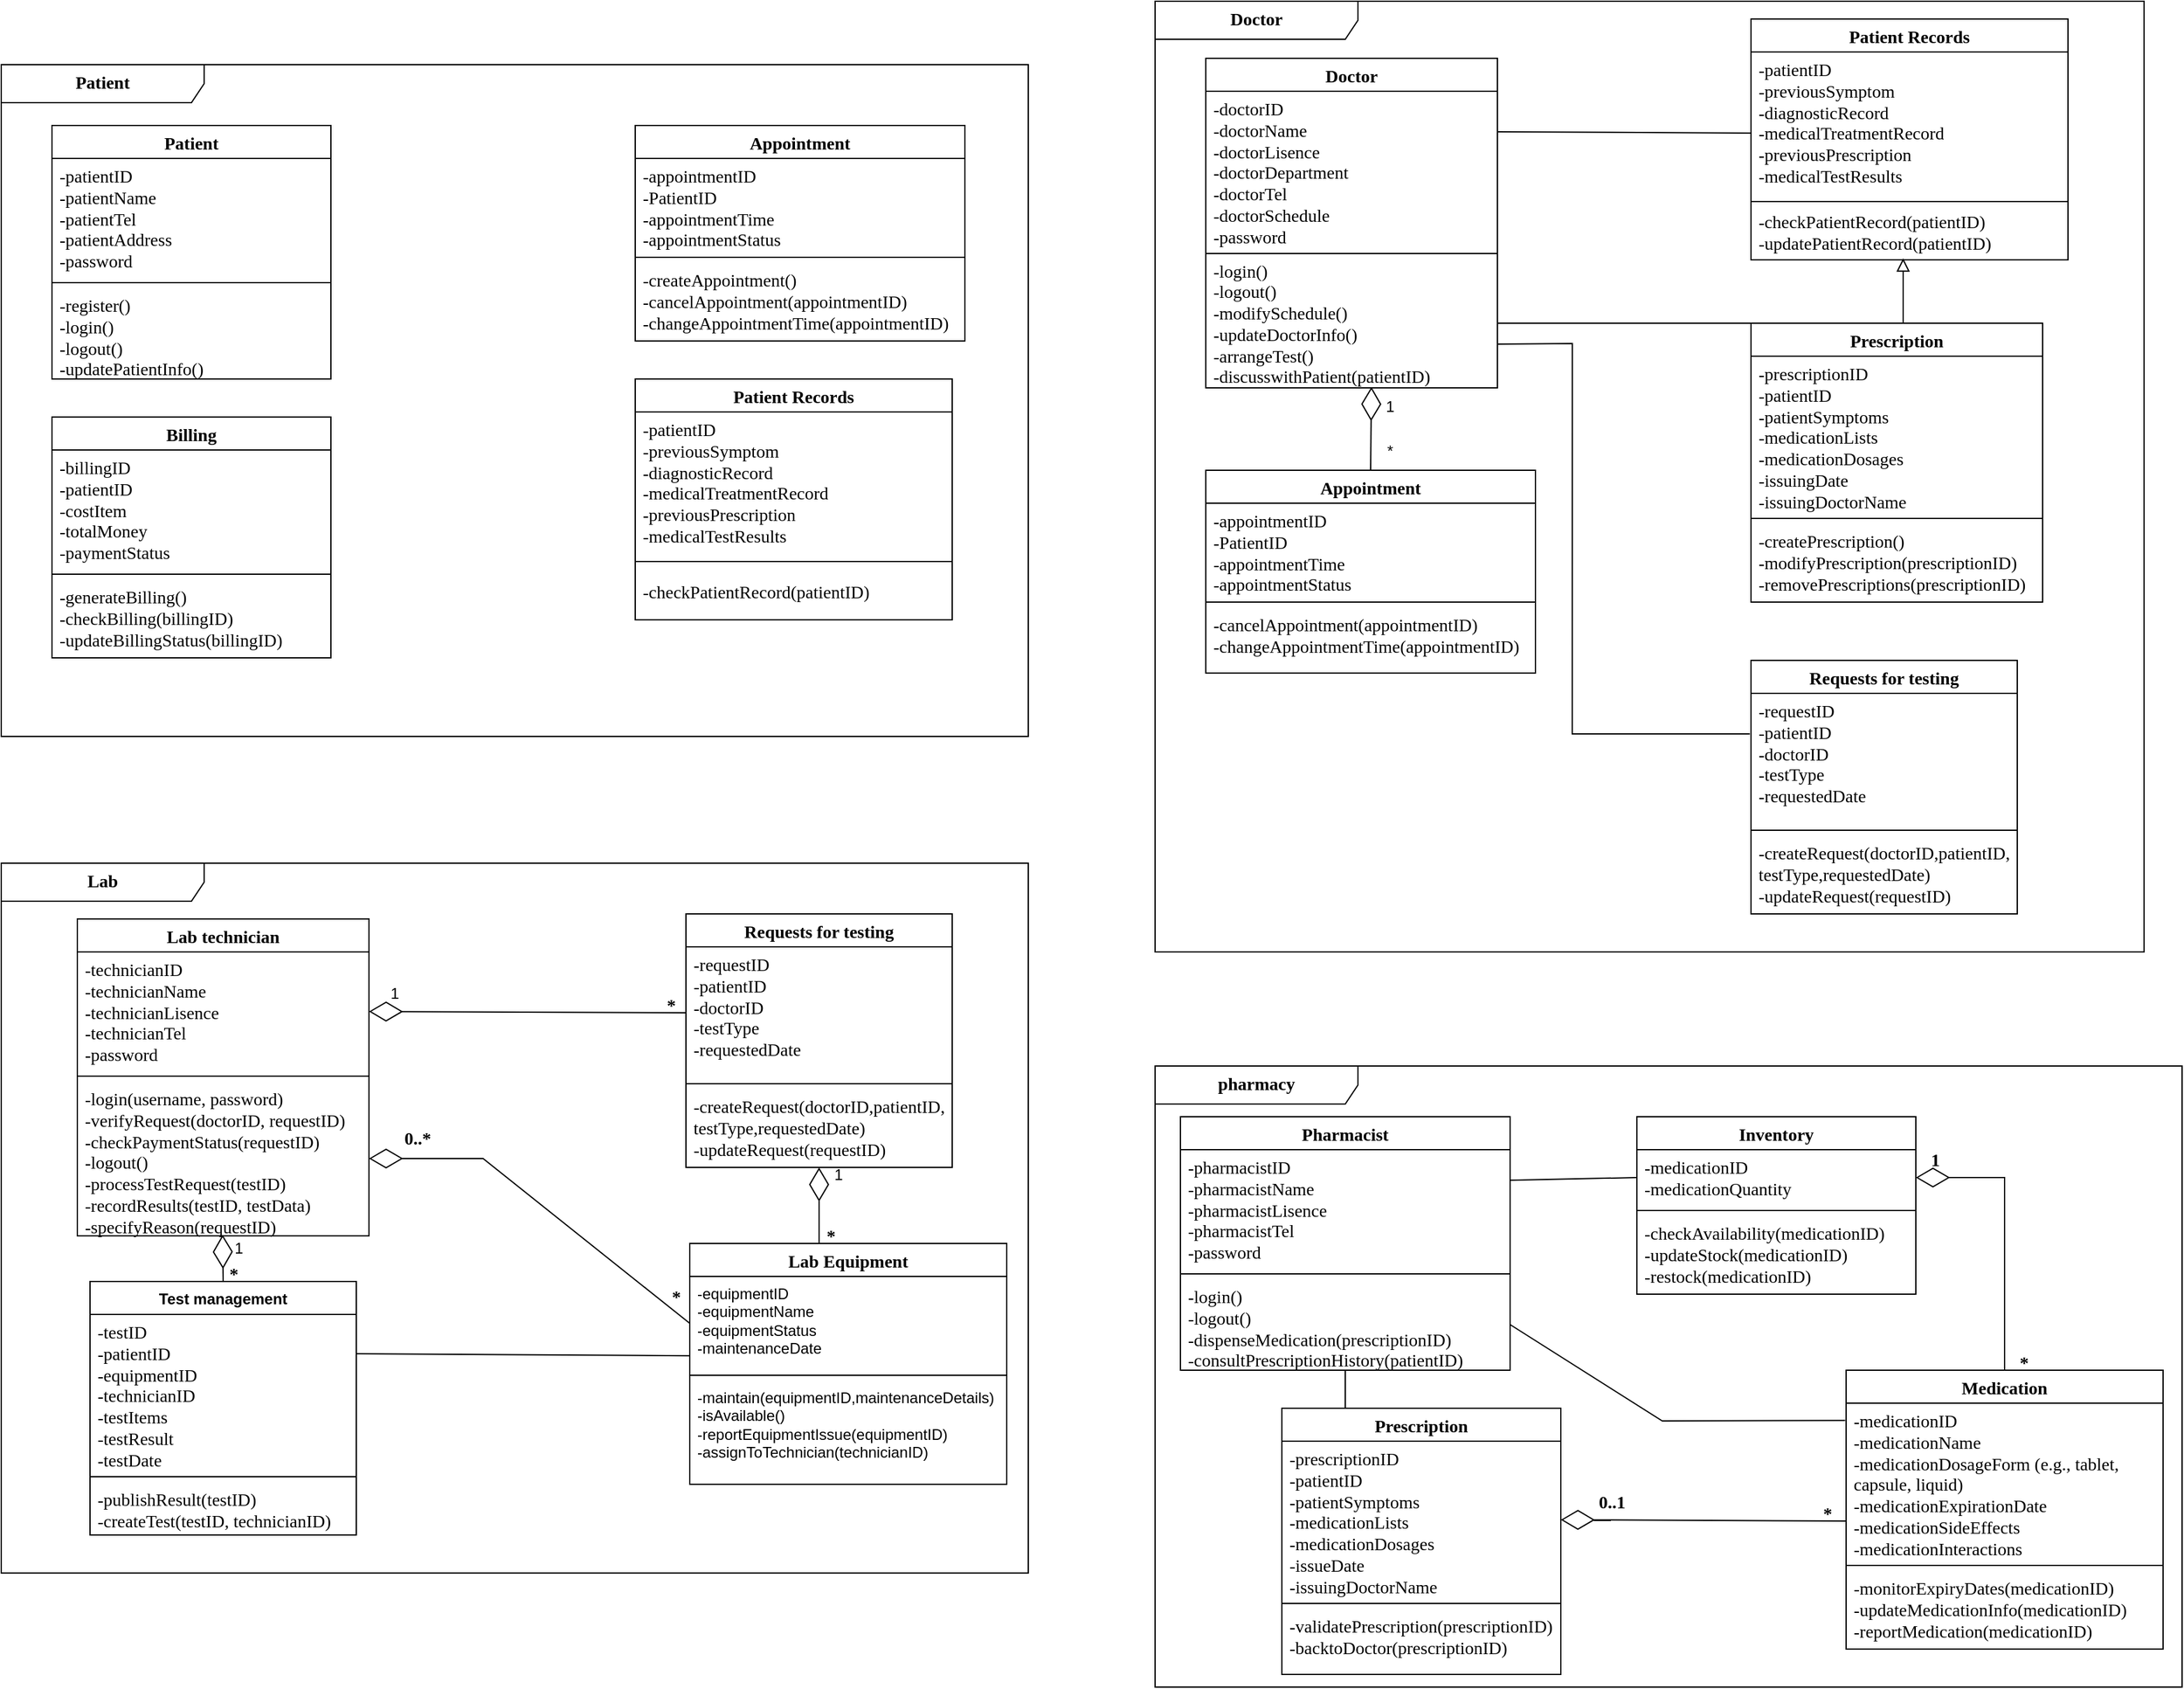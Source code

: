 <mxfile version="22.1.7" type="github">
  <diagram name="第 1 页" id="TqKDPVgios2m9M21Ib9q">
    <mxGraphModel dx="2497" dy="2413" grid="1" gridSize="10" guides="1" tooltips="1" connect="1" arrows="1" fold="1" page="1" pageScale="1" pageWidth="1169" pageHeight="827" background="none" math="0" shadow="0">
      <root>
        <mxCell id="0" />
        <mxCell id="1" parent="0" />
        <mxCell id="DnJ5rgwLd0piwWr_8N8r-28" value="1" style="text;html=1;align=center;verticalAlign=middle;resizable=0;points=[];autosize=1;strokeColor=none;fillColor=none;" parent="1" vertex="1">
          <mxGeometry x="-95" y="11" width="30" height="30" as="geometry" />
        </mxCell>
        <mxCell id="DnJ5rgwLd0piwWr_8N8r-32" value="1" style="text;html=1;align=center;verticalAlign=middle;resizable=0;points=[];autosize=1;strokeColor=none;fillColor=none;" parent="1" vertex="1">
          <mxGeometry x="-445" y="-132" width="30" height="30" as="geometry" />
        </mxCell>
        <mxCell id="cErcUJjnt0wg8BuDWPs1-14" value="&lt;font size=&quot;1&quot; face=&quot;Times New Roman&quot;&gt;&lt;b style=&quot;font-size: 14px;&quot;&gt;Patient&lt;/b&gt;&lt;/font&gt;" style="shape=umlFrame;whiteSpace=wrap;html=1;pointerEvents=0;recursiveResize=0;container=1;collapsible=0;width=160;" parent="1" vertex="1">
          <mxGeometry x="-740" y="-850" width="810" height="530" as="geometry" />
        </mxCell>
        <mxCell id="cErcUJjnt0wg8BuDWPs1-42" value="&lt;font face=&quot;Times New Roman&quot; style=&quot;font-size: 14px;&quot;&gt;Appointment&lt;/font&gt;" style="swimlane;fontStyle=1;align=center;verticalAlign=top;childLayout=stackLayout;horizontal=1;startSize=26;horizontalStack=0;resizeParent=1;resizeParentMax=0;resizeLast=0;collapsible=1;marginBottom=0;whiteSpace=wrap;html=1;" parent="cErcUJjnt0wg8BuDWPs1-14" vertex="1">
          <mxGeometry x="500" y="48" width="260" height="170" as="geometry" />
        </mxCell>
        <mxCell id="cErcUJjnt0wg8BuDWPs1-43" value="-appointmentID&lt;br style=&quot;font-size: 14px;&quot;&gt;-PatientID&lt;br style=&quot;font-size: 14px;&quot;&gt;-appointmentTime&lt;br style=&quot;font-size: 14px;&quot;&gt;-appointmentStatus" style="text;strokeColor=none;fillColor=none;align=left;verticalAlign=top;spacingLeft=4;spacingRight=4;overflow=hidden;rotatable=0;points=[[0,0.5],[1,0.5]];portConstraint=eastwest;whiteSpace=wrap;html=1;fontFamily=Times New Roman;fontSize=14;" parent="cErcUJjnt0wg8BuDWPs1-42" vertex="1">
          <mxGeometry y="26" width="260" height="74" as="geometry" />
        </mxCell>
        <mxCell id="cErcUJjnt0wg8BuDWPs1-44" value="" style="line;strokeWidth=1;fillColor=none;align=left;verticalAlign=middle;spacingTop=-1;spacingLeft=3;spacingRight=3;rotatable=0;labelPosition=right;points=[];portConstraint=eastwest;strokeColor=inherit;" parent="cErcUJjnt0wg8BuDWPs1-42" vertex="1">
          <mxGeometry y="100" width="260" height="8" as="geometry" />
        </mxCell>
        <mxCell id="cErcUJjnt0wg8BuDWPs1-45" value="-createAppointment()&lt;br style=&quot;font-size: 14px;&quot;&gt;-cancelAppointment(appointmentID)&lt;br style=&quot;font-size: 14px;&quot;&gt;-changeAppointmentTime(appointmentID)" style="text;strokeColor=none;fillColor=none;align=left;verticalAlign=top;spacingLeft=4;spacingRight=4;overflow=hidden;rotatable=0;points=[[0,0.5],[1,0.5]];portConstraint=eastwest;whiteSpace=wrap;html=1;fontFamily=Times New Roman;fontSize=14;" parent="cErcUJjnt0wg8BuDWPs1-42" vertex="1">
          <mxGeometry y="108" width="260" height="62" as="geometry" />
        </mxCell>
        <mxCell id="cErcUJjnt0wg8BuDWPs1-46" value="&lt;font face=&quot;Times New Roman&quot; style=&quot;font-size: 14px;&quot;&gt;Patient Records&lt;/font&gt;" style="swimlane;fontStyle=1;align=center;verticalAlign=top;childLayout=stackLayout;horizontal=1;startSize=26;horizontalStack=0;resizeParent=1;resizeParentMax=0;resizeLast=0;collapsible=1;marginBottom=0;whiteSpace=wrap;html=1;" parent="cErcUJjnt0wg8BuDWPs1-14" vertex="1">
          <mxGeometry x="500" y="248" width="250" height="190" as="geometry" />
        </mxCell>
        <mxCell id="cErcUJjnt0wg8BuDWPs1-47" value="-patientID&lt;br style=&quot;font-size: 14px;&quot;&gt;-previousSymptom&lt;br style=&quot;font-size: 14px;&quot;&gt;-diagnosticRecord&lt;br style=&quot;font-size: 14px;&quot;&gt;-medicalTreatmentRecord&lt;br style=&quot;font-size: 14px;&quot;&gt;-previousPrescription&lt;br style=&quot;font-size: 14px;&quot;&gt;-medicalTestResults" style="text;strokeColor=none;fillColor=none;align=left;verticalAlign=top;spacingLeft=4;spacingRight=4;overflow=hidden;rotatable=0;points=[[0,0.5],[1,0.5]];portConstraint=eastwest;whiteSpace=wrap;html=1;fontFamily=Times New Roman;fontSize=14;" parent="cErcUJjnt0wg8BuDWPs1-46" vertex="1">
          <mxGeometry y="26" width="250" height="114" as="geometry" />
        </mxCell>
        <mxCell id="cErcUJjnt0wg8BuDWPs1-48" value="" style="line;strokeWidth=1;fillColor=none;align=left;verticalAlign=middle;spacingTop=-1;spacingLeft=3;spacingRight=3;rotatable=0;labelPosition=right;points=[];portConstraint=eastwest;strokeColor=inherit;" parent="cErcUJjnt0wg8BuDWPs1-46" vertex="1">
          <mxGeometry y="140" width="250" height="8" as="geometry" />
        </mxCell>
        <mxCell id="cErcUJjnt0wg8BuDWPs1-49" value="-checkPatientRecord(patientID)" style="text;strokeColor=none;fillColor=none;align=left;verticalAlign=middle;spacingLeft=4;spacingRight=4;overflow=hidden;rotatable=0;points=[[0,0.5],[1,0.5]];portConstraint=eastwest;whiteSpace=wrap;html=1;fontFamily=Times New Roman;fontSize=14;" parent="cErcUJjnt0wg8BuDWPs1-46" vertex="1">
          <mxGeometry y="148" width="250" height="42" as="geometry" />
        </mxCell>
        <mxCell id="cErcUJjnt0wg8BuDWPs1-61" value="Patient" style="swimlane;fontStyle=1;align=center;verticalAlign=top;childLayout=stackLayout;horizontal=1;startSize=26;horizontalStack=0;resizeParent=1;resizeParentMax=0;resizeLast=0;collapsible=1;marginBottom=0;whiteSpace=wrap;html=1;fontFamily=Times New Roman;fontSize=14;" parent="cErcUJjnt0wg8BuDWPs1-14" vertex="1">
          <mxGeometry x="40" y="48" width="220" height="200" as="geometry" />
        </mxCell>
        <mxCell id="cErcUJjnt0wg8BuDWPs1-62" value="-patientID&lt;br style=&quot;font-size: 14px;&quot;&gt;-patientName&lt;br style=&quot;font-size: 14px;&quot;&gt;-patientTel&lt;br style=&quot;font-size: 14px;&quot;&gt;-patientAddress&lt;br style=&quot;font-size: 14px;&quot;&gt;-password" style="text;strokeColor=none;fillColor=none;align=left;verticalAlign=top;spacingLeft=4;spacingRight=4;overflow=hidden;rotatable=0;points=[[0,0.5],[1,0.5]];portConstraint=eastwest;whiteSpace=wrap;html=1;fontFamily=Times New Roman;fontSize=14;" parent="cErcUJjnt0wg8BuDWPs1-61" vertex="1">
          <mxGeometry y="26" width="220" height="94" as="geometry" />
        </mxCell>
        <mxCell id="cErcUJjnt0wg8BuDWPs1-63" value="" style="line;strokeWidth=1;fillColor=none;align=left;verticalAlign=middle;spacingTop=-1;spacingLeft=3;spacingRight=3;rotatable=0;labelPosition=right;points=[];portConstraint=eastwest;strokeColor=inherit;" parent="cErcUJjnt0wg8BuDWPs1-61" vertex="1">
          <mxGeometry y="120" width="220" height="8" as="geometry" />
        </mxCell>
        <mxCell id="cErcUJjnt0wg8BuDWPs1-64" value="-register()&lt;br&gt;-login()&lt;br style=&quot;border-color: var(--border-color); font-size: 14px;&quot;&gt;&lt;span style=&quot;font-size: 14px;&quot;&gt;-logout()&lt;br&gt;-updatePatientInfo()&lt;br&gt;&lt;/span&gt;" style="text;strokeColor=none;fillColor=none;align=left;verticalAlign=top;spacingLeft=4;spacingRight=4;overflow=hidden;rotatable=0;points=[[0,0.5],[1,0.5]];portConstraint=eastwest;whiteSpace=wrap;html=1;fontSize=14;fontFamily=Times New Roman;" parent="cErcUJjnt0wg8BuDWPs1-61" vertex="1">
          <mxGeometry y="128" width="220" height="72" as="geometry" />
        </mxCell>
        <mxCell id="cErcUJjnt0wg8BuDWPs1-65" value="&lt;font style=&quot;font-size: 14px;&quot; face=&quot;Times New Roman&quot;&gt;Billing&lt;/font&gt;" style="swimlane;fontStyle=1;align=center;verticalAlign=top;childLayout=stackLayout;horizontal=1;startSize=26;horizontalStack=0;resizeParent=1;resizeParentMax=0;resizeLast=0;collapsible=1;marginBottom=0;whiteSpace=wrap;html=1;" parent="cErcUJjnt0wg8BuDWPs1-14" vertex="1">
          <mxGeometry x="40" y="278" width="220" height="190" as="geometry" />
        </mxCell>
        <mxCell id="cErcUJjnt0wg8BuDWPs1-66" value="-billingID&lt;br style=&quot;font-size: 14px;&quot;&gt;-patientID&lt;br style=&quot;font-size: 14px;&quot;&gt;-costItem&lt;br style=&quot;font-size: 14px;&quot;&gt;-totalMoney&lt;br style=&quot;font-size: 14px;&quot;&gt;-paymentStatus" style="text;strokeColor=none;fillColor=none;align=left;verticalAlign=top;spacingLeft=4;spacingRight=4;overflow=hidden;rotatable=0;points=[[0,0.5],[1,0.5]];portConstraint=eastwest;whiteSpace=wrap;html=1;fontFamily=Times New Roman;fontSize=14;" parent="cErcUJjnt0wg8BuDWPs1-65" vertex="1">
          <mxGeometry y="26" width="220" height="94" as="geometry" />
        </mxCell>
        <mxCell id="cErcUJjnt0wg8BuDWPs1-67" value="" style="line;strokeWidth=1;fillColor=none;align=left;verticalAlign=middle;spacingTop=-1;spacingLeft=3;spacingRight=3;rotatable=0;labelPosition=right;points=[];portConstraint=eastwest;strokeColor=inherit;" parent="cErcUJjnt0wg8BuDWPs1-65" vertex="1">
          <mxGeometry y="120" width="220" height="8" as="geometry" />
        </mxCell>
        <mxCell id="cErcUJjnt0wg8BuDWPs1-68" value="-generateBilling()&lt;br style=&quot;font-size: 14px;&quot;&gt;-checkBilling(billingID)&lt;br style=&quot;font-size: 14px;&quot;&gt;-updateBillingStatus(billingID)" style="text;strokeColor=none;fillColor=none;align=left;verticalAlign=top;spacingLeft=4;spacingRight=4;overflow=hidden;rotatable=0;points=[[0,0.5],[1,0.5]];portConstraint=eastwest;whiteSpace=wrap;html=1;fontFamily=Times New Roman;fontSize=14;" parent="cErcUJjnt0wg8BuDWPs1-65" vertex="1">
          <mxGeometry y="128" width="220" height="62" as="geometry" />
        </mxCell>
        <mxCell id="cErcUJjnt0wg8BuDWPs1-7" value="&lt;font style=&quot;font-size: 14px;&quot; face=&quot;Times New Roman&quot;&gt;&lt;b&gt;Doctor&lt;/b&gt;&lt;/font&gt;" style="shape=umlFrame;whiteSpace=wrap;html=1;pointerEvents=0;recursiveResize=0;container=1;collapsible=0;width=160;" parent="1" vertex="1">
          <mxGeometry x="170" y="-900" width="780" height="750" as="geometry" />
        </mxCell>
        <mxCell id="cErcUJjnt0wg8BuDWPs1-15" value="&lt;font style=&quot;font-size: 14px;&quot; face=&quot;Times New Roman&quot;&gt;Doctor&lt;/font&gt;" style="swimlane;fontStyle=1;align=center;verticalAlign=top;childLayout=stackLayout;horizontal=1;startSize=26;horizontalStack=0;resizeParent=1;resizeParentMax=0;resizeLast=0;collapsible=1;marginBottom=0;whiteSpace=wrap;html=1;" parent="cErcUJjnt0wg8BuDWPs1-7" vertex="1">
          <mxGeometry x="40" y="45" width="230" height="260" as="geometry" />
        </mxCell>
        <mxCell id="cErcUJjnt0wg8BuDWPs1-16" value="-doctorID&lt;br style=&quot;font-size: 14px;&quot;&gt;-doctorName&lt;br&gt;-doctorLisence&lt;br style=&quot;font-size: 14px;&quot;&gt;-doctorDepartment&lt;br style=&quot;font-size: 14px;&quot;&gt;-doctorTel&lt;br style=&quot;font-size: 14px;&quot;&gt;-doctorSchedule&lt;br&gt;-password" style="text;strokeColor=none;fillColor=none;align=left;verticalAlign=top;spacingLeft=4;spacingRight=4;overflow=hidden;rotatable=0;points=[[0,0.5],[1,0.5]];portConstraint=eastwest;whiteSpace=wrap;html=1;fontFamily=Times New Roman;fontStyle=0;fontSize=14;" parent="cErcUJjnt0wg8BuDWPs1-15" vertex="1">
          <mxGeometry y="26" width="230" height="124" as="geometry" />
        </mxCell>
        <mxCell id="cErcUJjnt0wg8BuDWPs1-17" value="" style="line;strokeWidth=1;fillColor=none;align=left;verticalAlign=middle;spacingTop=-1;spacingLeft=3;spacingRight=3;rotatable=0;labelPosition=right;points=[];portConstraint=eastwest;strokeColor=inherit;" parent="cErcUJjnt0wg8BuDWPs1-15" vertex="1">
          <mxGeometry y="150" width="230" height="8" as="geometry" />
        </mxCell>
        <mxCell id="cErcUJjnt0wg8BuDWPs1-18" value="-login()&lt;br&gt;-logout()&lt;br style=&quot;font-size: 14px;&quot;&gt;-modifySchedule()&lt;br style=&quot;font-size: 14px;&quot;&gt;-updateDoctorInfo()&lt;br style=&quot;font-size: 14px;&quot;&gt;-arrangeTest()&lt;br&gt;-discusswithPatient(patientID)" style="text;strokeColor=none;fillColor=none;align=left;verticalAlign=middle;spacingLeft=4;spacingRight=4;overflow=hidden;rotatable=0;points=[[0,0.5],[1,0.5]];portConstraint=eastwest;whiteSpace=wrap;html=1;fontSize=14;fontFamily=Times New Roman;" parent="cErcUJjnt0wg8BuDWPs1-15" vertex="1">
          <mxGeometry y="158" width="230" height="102" as="geometry" />
        </mxCell>
        <mxCell id="cErcUJjnt0wg8BuDWPs1-23" value="&lt;font face=&quot;Times New Roman&quot; style=&quot;font-size: 14px;&quot;&gt;Appointment&lt;/font&gt;" style="swimlane;fontStyle=1;align=center;verticalAlign=top;childLayout=stackLayout;horizontal=1;startSize=26;horizontalStack=0;resizeParent=1;resizeParentMax=0;resizeLast=0;collapsible=1;marginBottom=0;whiteSpace=wrap;html=1;" parent="cErcUJjnt0wg8BuDWPs1-7" vertex="1">
          <mxGeometry x="40" y="370" width="260" height="160" as="geometry" />
        </mxCell>
        <mxCell id="cErcUJjnt0wg8BuDWPs1-24" value="-appointmentID&lt;br style=&quot;font-size: 14px;&quot;&gt;-PatientID&lt;br style=&quot;font-size: 14px;&quot;&gt;-appointmentTime&lt;br style=&quot;font-size: 14px;&quot;&gt;-appointmentStatus" style="text;strokeColor=none;fillColor=none;align=left;verticalAlign=top;spacingLeft=4;spacingRight=4;overflow=hidden;rotatable=0;points=[[0,0.5],[1,0.5]];portConstraint=eastwest;whiteSpace=wrap;html=1;fontFamily=Times New Roman;fontSize=14;" parent="cErcUJjnt0wg8BuDWPs1-23" vertex="1">
          <mxGeometry y="26" width="260" height="74" as="geometry" />
        </mxCell>
        <mxCell id="cErcUJjnt0wg8BuDWPs1-25" value="" style="line;strokeWidth=1;fillColor=none;align=left;verticalAlign=middle;spacingTop=-1;spacingLeft=3;spacingRight=3;rotatable=0;labelPosition=right;points=[];portConstraint=eastwest;strokeColor=inherit;" parent="cErcUJjnt0wg8BuDWPs1-23" vertex="1">
          <mxGeometry y="100" width="260" height="8" as="geometry" />
        </mxCell>
        <mxCell id="cErcUJjnt0wg8BuDWPs1-26" value="-cancelAppointment(appointmentID)&lt;br style=&quot;font-size: 14px;&quot;&gt;-changeAppointmentTime(appointmentID)" style="text;strokeColor=none;fillColor=none;align=left;verticalAlign=top;spacingLeft=4;spacingRight=4;overflow=hidden;rotatable=0;points=[[0,0.5],[1,0.5]];portConstraint=eastwest;whiteSpace=wrap;html=1;fontFamily=Times New Roman;fontSize=14;" parent="cErcUJjnt0wg8BuDWPs1-23" vertex="1">
          <mxGeometry y="108" width="260" height="52" as="geometry" />
        </mxCell>
        <mxCell id="cErcUJjnt0wg8BuDWPs1-31" value="&lt;font face=&quot;Times New Roman&quot; style=&quot;font-size: 14px;&quot;&gt;Patient Records&lt;/font&gt;" style="swimlane;fontStyle=1;align=center;verticalAlign=top;childLayout=stackLayout;horizontal=1;startSize=26;horizontalStack=0;resizeParent=1;resizeParentMax=0;resizeLast=0;collapsible=1;marginBottom=0;whiteSpace=wrap;html=1;" parent="cErcUJjnt0wg8BuDWPs1-7" vertex="1">
          <mxGeometry x="470" y="14" width="250" height="190" as="geometry" />
        </mxCell>
        <mxCell id="cErcUJjnt0wg8BuDWPs1-32" value="-patientID&lt;br style=&quot;border-color: var(--border-color);&quot;&gt;-previousSymptom&lt;br style=&quot;border-color: var(--border-color);&quot;&gt;-diagnosticRecord&lt;br style=&quot;border-color: var(--border-color);&quot;&gt;-medicalTreatmentRecord&lt;br style=&quot;border-color: var(--border-color);&quot;&gt;-previousPrescription&lt;br style=&quot;border-color: var(--border-color);&quot;&gt;-medicalTestResults" style="text;strokeColor=none;fillColor=none;align=left;verticalAlign=top;spacingLeft=4;spacingRight=4;overflow=hidden;rotatable=0;points=[[0,0.5],[1,0.5]];portConstraint=eastwest;whiteSpace=wrap;html=1;fontFamily=Times New Roman;fontSize=14;" parent="cErcUJjnt0wg8BuDWPs1-31" vertex="1">
          <mxGeometry y="26" width="250" height="114" as="geometry" />
        </mxCell>
        <mxCell id="cErcUJjnt0wg8BuDWPs1-33" value="" style="line;strokeWidth=1;fillColor=none;align=left;verticalAlign=middle;spacingTop=-1;spacingLeft=3;spacingRight=3;rotatable=0;labelPosition=right;points=[];portConstraint=eastwest;strokeColor=inherit;" parent="cErcUJjnt0wg8BuDWPs1-31" vertex="1">
          <mxGeometry y="140" width="250" height="8" as="geometry" />
        </mxCell>
        <mxCell id="cErcUJjnt0wg8BuDWPs1-34" value="-checkPatientRecord(patientID)&lt;br style=&quot;border-color: var(--border-color); font-size: 14px;&quot;&gt;-updatePatientRecord(patientID)" style="text;strokeColor=none;fillColor=none;align=left;verticalAlign=middle;spacingLeft=4;spacingRight=4;overflow=hidden;rotatable=0;points=[[0,0.5],[1,0.5]];portConstraint=eastwest;whiteSpace=wrap;html=1;fontSize=14;fontFamily=Times New Roman;" parent="cErcUJjnt0wg8BuDWPs1-31" vertex="1">
          <mxGeometry y="148" width="250" height="42" as="geometry" />
        </mxCell>
        <mxCell id="cErcUJjnt0wg8BuDWPs1-38" value="&lt;font style=&quot;font-size: 14px;&quot;&gt;Prescription&lt;/font&gt;" style="swimlane;fontStyle=1;align=center;verticalAlign=top;childLayout=stackLayout;horizontal=1;startSize=26;horizontalStack=0;resizeParent=1;resizeParentMax=0;resizeLast=0;collapsible=1;marginBottom=0;whiteSpace=wrap;html=1;fontFamily=Times New Roman;" parent="cErcUJjnt0wg8BuDWPs1-7" vertex="1">
          <mxGeometry x="470" y="254" width="230" height="220" as="geometry">
            <mxRectangle x="30" y="280" width="110" height="30" as="alternateBounds" />
          </mxGeometry>
        </mxCell>
        <mxCell id="cErcUJjnt0wg8BuDWPs1-39" value="&lt;font&gt;-prescriptionID&lt;br&gt;-patientID&lt;br style=&quot;font-size: 14px;&quot;&gt;-patientSymptoms&lt;br style=&quot;font-size: 14px;&quot;&gt;-medicationLists&lt;br style=&quot;font-size: 14px;&quot;&gt;-medicationDosages&lt;br&gt;-issuingDate&lt;br&gt;-issuingDoctorName&lt;/font&gt;" style="text;strokeColor=none;fillColor=none;align=left;verticalAlign=top;spacingLeft=4;spacingRight=4;overflow=hidden;rotatable=0;points=[[0,0.5],[1,0.5]];portConstraint=eastwest;whiteSpace=wrap;html=1;fontFamily=Times New Roman;fontSize=14;" parent="cErcUJjnt0wg8BuDWPs1-38" vertex="1">
          <mxGeometry y="26" width="230" height="124" as="geometry" />
        </mxCell>
        <mxCell id="cErcUJjnt0wg8BuDWPs1-40" value="" style="line;strokeWidth=1;fillColor=none;align=left;verticalAlign=middle;spacingTop=-1;spacingLeft=3;spacingRight=3;rotatable=0;labelPosition=right;points=[];portConstraint=eastwest;strokeColor=inherit;" parent="cErcUJjnt0wg8BuDWPs1-38" vertex="1">
          <mxGeometry y="150" width="230" height="8" as="geometry" />
        </mxCell>
        <mxCell id="cErcUJjnt0wg8BuDWPs1-41" value="-createPrescription()&lt;br&gt;-modifyPrescription(prescriptionID)&lt;br&gt;-removePrescriptions(prescriptionID)" style="text;strokeColor=none;fillColor=none;align=left;verticalAlign=top;spacingLeft=4;spacingRight=4;overflow=hidden;rotatable=0;points=[[0,0.5],[1,0.5]];portConstraint=eastwest;whiteSpace=wrap;html=1;fontFamily=Times New Roman;fontSize=14;" parent="cErcUJjnt0wg8BuDWPs1-38" vertex="1">
          <mxGeometry y="158" width="230" height="62" as="geometry" />
        </mxCell>
        <mxCell id="cErcUJjnt0wg8BuDWPs1-50" value="" style="endArrow=block;html=1;rounded=0;align=center;verticalAlign=bottom;endFill=0;labelBackgroundColor=none;endSize=8;entryX=0.48;entryY=0.971;entryDx=0;entryDy=0;entryPerimeter=0;" parent="cErcUJjnt0wg8BuDWPs1-7" target="cErcUJjnt0wg8BuDWPs1-34" edge="1">
          <mxGeometry relative="1" as="geometry">
            <mxPoint x="590" y="254" as="sourcePoint" />
            <mxPoint x="590" y="194" as="targetPoint" />
          </mxGeometry>
        </mxCell>
        <mxCell id="cErcUJjnt0wg8BuDWPs1-52" value="" style="endArrow=none;html=1;rounded=0;entryX=0;entryY=0.561;entryDx=0;entryDy=0;entryPerimeter=0;" parent="cErcUJjnt0wg8BuDWPs1-7" target="cErcUJjnt0wg8BuDWPs1-32" edge="1">
          <mxGeometry width="50" height="50" relative="1" as="geometry">
            <mxPoint x="270" y="103" as="sourcePoint" />
            <mxPoint x="360" y="294" as="targetPoint" />
          </mxGeometry>
        </mxCell>
        <mxCell id="cErcUJjnt0wg8BuDWPs1-53" value="" style="endArrow=none;html=1;rounded=0;entryX=0;entryY=0;entryDx=0;entryDy=0;exitX=1;exitY=0.5;exitDx=0;exitDy=0;" parent="cErcUJjnt0wg8BuDWPs1-7" source="cErcUJjnt0wg8BuDWPs1-18" target="cErcUJjnt0wg8BuDWPs1-38" edge="1">
          <mxGeometry width="50" height="50" relative="1" as="geometry">
            <mxPoint x="310" y="344" as="sourcePoint" />
            <mxPoint x="360" y="294" as="targetPoint" />
          </mxGeometry>
        </mxCell>
        <mxCell id="9Y-UvRfT1-XmN26hbRvK-1" value="&lt;font style=&quot;font-size: 14px;&quot; face=&quot;Times New Roman&quot;&gt;Requests for testing&lt;/font&gt;" style="swimlane;fontStyle=1;align=center;verticalAlign=top;childLayout=stackLayout;horizontal=1;startSize=26;horizontalStack=0;resizeParent=1;resizeParentMax=0;resizeLast=0;collapsible=1;marginBottom=0;whiteSpace=wrap;html=1;" vertex="1" parent="cErcUJjnt0wg8BuDWPs1-7">
          <mxGeometry x="470" y="520" width="210" height="200" as="geometry" />
        </mxCell>
        <mxCell id="9Y-UvRfT1-XmN26hbRvK-2" value="-requestID&lt;br&gt;-patientID&lt;br&gt;-doctorID&lt;br style=&quot;border-color: var(--border-color);&quot;&gt;-testType&lt;br&gt;-requestedDate" style="text;strokeColor=none;fillColor=none;align=left;verticalAlign=top;spacingLeft=4;spacingRight=4;overflow=hidden;rotatable=0;points=[[0,0.5],[1,0.5]];portConstraint=eastwest;whiteSpace=wrap;html=1;fontFamily=Times New Roman;fontSize=14;" vertex="1" parent="9Y-UvRfT1-XmN26hbRvK-1">
          <mxGeometry y="26" width="210" height="104" as="geometry" />
        </mxCell>
        <mxCell id="9Y-UvRfT1-XmN26hbRvK-3" value="" style="line;strokeWidth=1;fillColor=none;align=left;verticalAlign=middle;spacingTop=-1;spacingLeft=3;spacingRight=3;rotatable=0;labelPosition=right;points=[];portConstraint=eastwest;strokeColor=inherit;" vertex="1" parent="9Y-UvRfT1-XmN26hbRvK-1">
          <mxGeometry y="130" width="210" height="8" as="geometry" />
        </mxCell>
        <mxCell id="9Y-UvRfT1-XmN26hbRvK-4" value="-createRequest(doctorID,patientID,&lt;br&gt;testType,requestedDate)&lt;br style=&quot;font-size: 14px;&quot;&gt;-updateRequest(requestID)" style="text;strokeColor=none;fillColor=none;align=left;verticalAlign=top;spacingLeft=4;spacingRight=4;overflow=hidden;rotatable=0;points=[[0,0.5],[1,0.5]];portConstraint=eastwest;whiteSpace=wrap;html=1;fontFamily=Times New Roman;fontSize=14;" vertex="1" parent="9Y-UvRfT1-XmN26hbRvK-1">
          <mxGeometry y="138" width="210" height="62" as="geometry" />
        </mxCell>
        <mxCell id="9Y-UvRfT1-XmN26hbRvK-7" value="" style="endArrow=none;html=1;rounded=0;entryX=0.5;entryY=0;entryDx=0;entryDy=0;startArrow=diamondThin;startFill=0;startSize=24;exitX=0.568;exitY=0.993;exitDx=0;exitDy=0;exitPerimeter=0;" edge="1" parent="cErcUJjnt0wg8BuDWPs1-7" source="cErcUJjnt0wg8BuDWPs1-18" target="cErcUJjnt0wg8BuDWPs1-23">
          <mxGeometry width="50" height="50" relative="1" as="geometry">
            <mxPoint x="100" y="630" as="sourcePoint" />
            <mxPoint x="353" y="760" as="targetPoint" />
            <Array as="points" />
          </mxGeometry>
        </mxCell>
        <mxCell id="9Y-UvRfT1-XmN26hbRvK-8" value="1" style="text;html=1;align=center;verticalAlign=middle;resizable=0;points=[];autosize=1;strokeColor=none;fillColor=none;" vertex="1" parent="cErcUJjnt0wg8BuDWPs1-7">
          <mxGeometry x="170" y="305" width="30" height="30" as="geometry" />
        </mxCell>
        <mxCell id="9Y-UvRfT1-XmN26hbRvK-9" value="*" style="text;html=1;align=center;verticalAlign=middle;resizable=0;points=[];autosize=1;strokeColor=none;fillColor=none;" vertex="1" parent="cErcUJjnt0wg8BuDWPs1-7">
          <mxGeometry x="170" y="340" width="30" height="30" as="geometry" />
        </mxCell>
        <mxCell id="9Y-UvRfT1-XmN26hbRvK-10" value="" style="endArrow=none;html=1;rounded=0;entryX=0;entryY=0.5;entryDx=0;entryDy=0;exitX=1.004;exitY=0.858;exitDx=0;exitDy=0;exitPerimeter=0;" edge="1" parent="cErcUJjnt0wg8BuDWPs1-7">
          <mxGeometry width="50" height="50" relative="1" as="geometry">
            <mxPoint x="270.0" y="270.516" as="sourcePoint" />
            <mxPoint x="469.08" y="578" as="targetPoint" />
            <Array as="points">
              <mxPoint x="329.08" y="270" />
              <mxPoint x="329" y="578" />
            </Array>
          </mxGeometry>
        </mxCell>
        <mxCell id="pDn7NoU3bp8SHhcb_bqM-1" value="&lt;font size=&quot;1&quot; face=&quot;Times New Roman&quot;&gt;&lt;b style=&quot;font-size: 14px;&quot;&gt;pharmacy&lt;/b&gt;&lt;/font&gt;" style="shape=umlFrame;whiteSpace=wrap;html=1;pointerEvents=0;recursiveResize=0;container=1;collapsible=0;width=160;" parent="1" vertex="1">
          <mxGeometry x="170" y="-60" width="810" height="490" as="geometry" />
        </mxCell>
        <mxCell id="pDn7NoU3bp8SHhcb_bqM-29" value="Medication" style="swimlane;fontStyle=1;align=center;verticalAlign=top;childLayout=stackLayout;horizontal=1;startSize=26;horizontalStack=0;resizeParent=1;resizeParentMax=0;resizeLast=0;collapsible=1;marginBottom=0;whiteSpace=wrap;html=1;fontFamily=Times New Roman;fontSize=14;" parent="pDn7NoU3bp8SHhcb_bqM-1" vertex="1">
          <mxGeometry x="545" y="240" width="250" height="220" as="geometry" />
        </mxCell>
        <mxCell id="pDn7NoU3bp8SHhcb_bqM-30" value="-medicationID&lt;br&gt;-medicationName&lt;br style=&quot;font-size: 14px;&quot;&gt;-medicationDosageForm (e.g., tablet, capsule, liquid)&lt;br style=&quot;font-size: 14px;&quot;&gt;-medicationExpirationDate&lt;br&gt;-medicationSideEffects&lt;br&gt;-medicationInteractions" style="text;strokeColor=none;fillColor=none;align=left;verticalAlign=top;spacingLeft=4;spacingRight=4;overflow=hidden;rotatable=0;points=[[0,0.5],[1,0.5]];portConstraint=eastwest;whiteSpace=wrap;html=1;fontFamily=Times New Roman;fontSize=14;" parent="pDn7NoU3bp8SHhcb_bqM-29" vertex="1">
          <mxGeometry y="26" width="250" height="124" as="geometry" />
        </mxCell>
        <mxCell id="pDn7NoU3bp8SHhcb_bqM-31" value="" style="line;strokeWidth=1;fillColor=none;align=left;verticalAlign=middle;spacingTop=-1;spacingLeft=3;spacingRight=3;rotatable=0;labelPosition=right;points=[];portConstraint=eastwest;strokeColor=inherit;" parent="pDn7NoU3bp8SHhcb_bqM-29" vertex="1">
          <mxGeometry y="150" width="250" height="8" as="geometry" />
        </mxCell>
        <mxCell id="pDn7NoU3bp8SHhcb_bqM-32" value="-monitorExpiryDates(medicationID)&lt;br&gt;-updateMedicationInfo(medicationID)&lt;br&gt;-reportMedication(medicationID)" style="text;strokeColor=none;fillColor=none;align=left;verticalAlign=top;spacingLeft=4;spacingRight=4;overflow=hidden;rotatable=0;points=[[0,0.5],[1,0.5]];portConstraint=eastwest;whiteSpace=wrap;html=1;fontFamily=Times New Roman;fontSize=14;" parent="pDn7NoU3bp8SHhcb_bqM-29" vertex="1">
          <mxGeometry y="158" width="250" height="62" as="geometry" />
        </mxCell>
        <mxCell id="pDn7NoU3bp8SHhcb_bqM-25" value="Inventory" style="swimlane;fontStyle=1;align=center;verticalAlign=top;childLayout=stackLayout;horizontal=1;startSize=26;horizontalStack=0;resizeParent=1;resizeParentMax=0;resizeLast=0;collapsible=1;marginBottom=0;whiteSpace=wrap;html=1;fontFamily=Times New Roman;fontSize=14;" parent="pDn7NoU3bp8SHhcb_bqM-1" vertex="1">
          <mxGeometry x="380" y="40" width="220" height="140" as="geometry" />
        </mxCell>
        <mxCell id="pDn7NoU3bp8SHhcb_bqM-26" value="-medicationID&lt;br style=&quot;font-size: 14px;&quot;&gt;-medicationQuantity" style="text;strokeColor=none;fillColor=none;align=left;verticalAlign=top;spacingLeft=4;spacingRight=4;overflow=hidden;rotatable=0;points=[[0,0.5],[1,0.5]];portConstraint=eastwest;whiteSpace=wrap;html=1;fontFamily=Times New Roman;fontSize=14;" parent="pDn7NoU3bp8SHhcb_bqM-25" vertex="1">
          <mxGeometry y="26" width="220" height="44" as="geometry" />
        </mxCell>
        <mxCell id="pDn7NoU3bp8SHhcb_bqM-27" value="" style="line;strokeWidth=1;fillColor=none;align=left;verticalAlign=middle;spacingTop=-1;spacingLeft=3;spacingRight=3;rotatable=0;labelPosition=right;points=[];portConstraint=eastwest;strokeColor=inherit;" parent="pDn7NoU3bp8SHhcb_bqM-25" vertex="1">
          <mxGeometry y="70" width="220" height="8" as="geometry" />
        </mxCell>
        <mxCell id="pDn7NoU3bp8SHhcb_bqM-28" value="-checkAvailability(medicationID)&lt;br&gt;-updateStock(medicationID)&lt;br&gt;-restock(medicationID)" style="text;strokeColor=none;fillColor=none;align=left;verticalAlign=top;spacingLeft=4;spacingRight=4;overflow=hidden;rotatable=0;points=[[0,0.5],[1,0.5]];portConstraint=eastwest;whiteSpace=wrap;html=1;fontFamily=Times New Roman;fontSize=14;" parent="pDn7NoU3bp8SHhcb_bqM-25" vertex="1">
          <mxGeometry y="78" width="220" height="62" as="geometry" />
        </mxCell>
        <mxCell id="pDn7NoU3bp8SHhcb_bqM-17" value="&lt;font style=&quot;font-size: 14px;&quot; face=&quot;Times New Roman&quot;&gt;Pharmacist&lt;/font&gt;" style="swimlane;fontStyle=1;align=center;verticalAlign=top;childLayout=stackLayout;horizontal=1;startSize=26;horizontalStack=0;resizeParent=1;resizeParentMax=0;resizeLast=0;collapsible=1;marginBottom=0;whiteSpace=wrap;html=1;" parent="pDn7NoU3bp8SHhcb_bqM-1" vertex="1">
          <mxGeometry x="20" y="40" width="260" height="200" as="geometry" />
        </mxCell>
        <mxCell id="pDn7NoU3bp8SHhcb_bqM-18" value="-pharmacistID&lt;br&gt;-pharmacistName&lt;br style=&quot;font-size: 14px;&quot;&gt;-pharmacistLisence&lt;br&gt;-pharmacistTel&lt;br&gt;-password" style="text;strokeColor=none;fillColor=none;align=left;verticalAlign=top;spacingLeft=4;spacingRight=4;overflow=hidden;rotatable=0;points=[[0,0.5],[1,0.5]];portConstraint=eastwest;whiteSpace=wrap;html=1;fontFamily=Times New Roman;fontSize=14;" parent="pDn7NoU3bp8SHhcb_bqM-17" vertex="1">
          <mxGeometry y="26" width="260" height="94" as="geometry" />
        </mxCell>
        <mxCell id="pDn7NoU3bp8SHhcb_bqM-19" value="" style="line;strokeWidth=1;fillColor=none;align=left;verticalAlign=middle;spacingTop=-1;spacingLeft=3;spacingRight=3;rotatable=0;labelPosition=right;points=[];portConstraint=eastwest;strokeColor=inherit;" parent="pDn7NoU3bp8SHhcb_bqM-17" vertex="1">
          <mxGeometry y="120" width="260" height="8" as="geometry" />
        </mxCell>
        <mxCell id="pDn7NoU3bp8SHhcb_bqM-20" value="&lt;font style=&quot;font-size: 14px;&quot;&gt;-login()&lt;br style=&quot;border-color: var(--border-color);&quot;&gt;-logout()&lt;br&gt;-dispenseMedication(prescriptionID)&lt;br style=&quot;font-size: 14px;&quot;&gt;&lt;/font&gt;&lt;font style=&quot;font-size: 14px;&quot;&gt;-consultPrescriptionHistory(patientID)&lt;br&gt;&lt;br&gt;&lt;br style=&quot;font-size: 14px;&quot;&gt;&lt;/font&gt;" style="text;strokeColor=none;fillColor=none;align=left;verticalAlign=top;spacingLeft=4;spacingRight=4;overflow=hidden;rotatable=0;points=[[0,0.5],[1,0.5]];portConstraint=eastwest;whiteSpace=wrap;html=1;fontFamily=Times New Roman;fontSize=14;" parent="pDn7NoU3bp8SHhcb_bqM-17" vertex="1">
          <mxGeometry y="128" width="260" height="72" as="geometry" />
        </mxCell>
        <mxCell id="pDn7NoU3bp8SHhcb_bqM-38" value="" style="endArrow=diamondThin;endFill=0;endSize=24;html=1;rounded=0;exitX=0.5;exitY=0;exitDx=0;exitDy=0;entryX=1;entryY=0.5;entryDx=0;entryDy=0;" parent="pDn7NoU3bp8SHhcb_bqM-1" source="pDn7NoU3bp8SHhcb_bqM-29" target="pDn7NoU3bp8SHhcb_bqM-26" edge="1">
          <mxGeometry width="160" relative="1" as="geometry">
            <mxPoint x="670" y="105" as="sourcePoint" />
            <mxPoint x="740" y="185" as="targetPoint" />
            <Array as="points">
              <mxPoint x="670" y="88" />
            </Array>
          </mxGeometry>
        </mxCell>
        <mxCell id="pDn7NoU3bp8SHhcb_bqM-40" value="*" style="text;html=1;align=center;verticalAlign=middle;resizable=0;points=[];autosize=1;strokeColor=none;fillColor=none;fontFamily=Times New Roman;fontSize=14;fontStyle=1" parent="pDn7NoU3bp8SHhcb_bqM-1" vertex="1">
          <mxGeometry x="515" y="339" width="30" height="30" as="geometry" />
        </mxCell>
        <mxCell id="pDn7NoU3bp8SHhcb_bqM-41" value="0..1" style="text;html=1;align=center;verticalAlign=middle;resizable=0;points=[];autosize=1;strokeColor=none;fillColor=none;fontSize=14;fontFamily=Times New Roman;fontStyle=1" parent="pDn7NoU3bp8SHhcb_bqM-1" vertex="1">
          <mxGeometry x="340" y="330" width="40" height="30" as="geometry" />
        </mxCell>
        <mxCell id="pDn7NoU3bp8SHhcb_bqM-43" value="1" style="text;html=1;align=center;verticalAlign=middle;resizable=0;points=[];autosize=1;strokeColor=none;fillColor=none;fontFamily=Times New Roman;fontStyle=1;fontSize=14;" parent="pDn7NoU3bp8SHhcb_bqM-1" vertex="1">
          <mxGeometry x="600" y="60" width="30" height="30" as="geometry" />
        </mxCell>
        <mxCell id="pDn7NoU3bp8SHhcb_bqM-44" value="*" style="text;html=1;align=center;verticalAlign=middle;resizable=0;points=[];autosize=1;strokeColor=none;fillColor=none;fontFamily=Times New Roman;fontSize=14;fontStyle=1" parent="pDn7NoU3bp8SHhcb_bqM-1" vertex="1">
          <mxGeometry x="670" y="220" width="30" height="30" as="geometry" />
        </mxCell>
        <mxCell id="pDn7NoU3bp8SHhcb_bqM-45" value="" style="endArrow=none;html=1;rounded=0;entryX=0;entryY=0.5;entryDx=0;entryDy=0;exitX=1.002;exitY=0.257;exitDx=0;exitDy=0;exitPerimeter=0;" parent="pDn7NoU3bp8SHhcb_bqM-1" source="pDn7NoU3bp8SHhcb_bqM-18" target="pDn7NoU3bp8SHhcb_bqM-26" edge="1">
          <mxGeometry width="50" height="50" relative="1" as="geometry">
            <mxPoint x="440" y="260" as="sourcePoint" />
            <mxPoint x="390" y="98" as="targetPoint" />
          </mxGeometry>
        </mxCell>
        <mxCell id="c0HvoUAESxkcImYlUgtg-1" value="" style="endArrow=none;html=1;rounded=0;exitX=1;exitY=0.5;exitDx=0;exitDy=0;entryX=-0.003;entryY=0.11;entryDx=0;entryDy=0;entryPerimeter=0;" parent="pDn7NoU3bp8SHhcb_bqM-1" source="pDn7NoU3bp8SHhcb_bqM-20" target="pDn7NoU3bp8SHhcb_bqM-30" edge="1">
          <mxGeometry width="50" height="50" relative="1" as="geometry">
            <mxPoint x="290" y="108" as="sourcePoint" />
            <mxPoint x="540" y="280" as="targetPoint" />
            <Array as="points">
              <mxPoint x="400" y="280" />
            </Array>
          </mxGeometry>
        </mxCell>
        <mxCell id="pDn7NoU3bp8SHhcb_bqM-21" value="&lt;font style=&quot;font-size: 14px;&quot;&gt;Prescription&lt;/font&gt;" style="swimlane;fontStyle=1;align=center;verticalAlign=top;childLayout=stackLayout;horizontal=1;startSize=26;horizontalStack=0;resizeParent=1;resizeParentMax=0;resizeLast=0;collapsible=1;marginBottom=0;whiteSpace=wrap;html=1;fontFamily=Times New Roman;" parent="pDn7NoU3bp8SHhcb_bqM-1" vertex="1">
          <mxGeometry x="100" y="270" width="220" height="210" as="geometry">
            <mxRectangle x="30" y="280" width="110" height="30" as="alternateBounds" />
          </mxGeometry>
        </mxCell>
        <mxCell id="pDn7NoU3bp8SHhcb_bqM-22" value="-prescriptionID&lt;br style=&quot;border-color: var(--border-color);&quot;&gt;-patientID&lt;br style=&quot;border-color: var(--border-color);&quot;&gt;-patientSymptoms&lt;br style=&quot;border-color: var(--border-color);&quot;&gt;-medicationLists&lt;br style=&quot;border-color: var(--border-color);&quot;&gt;-medicationDosages&lt;br style=&quot;border-color: var(--border-color);&quot;&gt;-issueDate&lt;br style=&quot;border-color: var(--border-color);&quot;&gt;-issuingDoctorName" style="text;strokeColor=none;fillColor=none;align=left;verticalAlign=top;spacingLeft=4;spacingRight=4;overflow=hidden;rotatable=0;points=[[0,0.5],[1,0.5]];portConstraint=eastwest;whiteSpace=wrap;html=1;fontFamily=Times New Roman;fontSize=14;" parent="pDn7NoU3bp8SHhcb_bqM-21" vertex="1">
          <mxGeometry y="26" width="220" height="124" as="geometry" />
        </mxCell>
        <mxCell id="pDn7NoU3bp8SHhcb_bqM-23" value="" style="line;strokeWidth=1;fillColor=none;align=left;verticalAlign=middle;spacingTop=-1;spacingLeft=3;spacingRight=3;rotatable=0;labelPosition=right;points=[];portConstraint=eastwest;strokeColor=inherit;" parent="pDn7NoU3bp8SHhcb_bqM-21" vertex="1">
          <mxGeometry y="150" width="220" height="8" as="geometry" />
        </mxCell>
        <mxCell id="pDn7NoU3bp8SHhcb_bqM-24" value="-validatePrescription(prescriptionID)&lt;br&gt;-backtoDoctor(prescriptionID)" style="text;strokeColor=none;fillColor=none;align=left;verticalAlign=top;spacingLeft=4;spacingRight=4;overflow=hidden;rotatable=0;points=[[0,0.5],[1,0.5]];portConstraint=eastwest;whiteSpace=wrap;html=1;fontFamily=Times New Roman;fontSize=14;" parent="pDn7NoU3bp8SHhcb_bqM-21" vertex="1">
          <mxGeometry y="158" width="220" height="52" as="geometry" />
        </mxCell>
        <mxCell id="pDn7NoU3bp8SHhcb_bqM-35" value="" style="endArrow=diamondThin;endFill=0;endSize=24;html=1;rounded=0;exitX=0.001;exitY=0.75;exitDx=0;exitDy=0;entryX=1;entryY=0.5;entryDx=0;entryDy=0;exitPerimeter=0;" parent="pDn7NoU3bp8SHhcb_bqM-1" source="pDn7NoU3bp8SHhcb_bqM-30" target="pDn7NoU3bp8SHhcb_bqM-22" edge="1">
          <mxGeometry width="160" relative="1" as="geometry">
            <mxPoint x="545" y="400" as="sourcePoint" />
            <mxPoint x="190" y="438" as="targetPoint" />
          </mxGeometry>
        </mxCell>
        <mxCell id="cErcUJjnt0wg8BuDWPs1-55" value="" style="endArrow=none;html=1;rounded=0;" parent="pDn7NoU3bp8SHhcb_bqM-1" target="pDn7NoU3bp8SHhcb_bqM-17" edge="1">
          <mxGeometry width="50" height="50" relative="1" as="geometry">
            <mxPoint x="150" y="270" as="sourcePoint" />
            <mxPoint x="440" y="180" as="targetPoint" />
          </mxGeometry>
        </mxCell>
        <mxCell id="cErcUJjnt0wg8BuDWPs1-9" value="&lt;b&gt;&lt;font face=&quot;Times New Roman&quot; style=&quot;font-size: 14px;&quot;&gt;Lab&lt;/font&gt;&lt;/b&gt;" style="shape=umlFrame;whiteSpace=wrap;html=1;pointerEvents=0;recursiveResize=0;container=1;collapsible=0;width=160;" parent="1" vertex="1">
          <mxGeometry x="-740" y="-220" width="810" height="560" as="geometry" />
        </mxCell>
        <mxCell id="DnJ5rgwLd0piwWr_8N8r-21" value="*" style="text;html=1;align=center;verticalAlign=middle;resizable=0;points=[];autosize=1;strokeColor=none;fillColor=none;fontFamily=Times New Roman;fontSize=14;fontStyle=1" parent="cErcUJjnt0wg8BuDWPs1-9" vertex="1">
          <mxGeometry x="517" y="328" width="30" height="30" as="geometry" />
        </mxCell>
        <mxCell id="DnJ5rgwLd0piwWr_8N8r-23" value="0..*" style="text;html=1;align=center;verticalAlign=middle;resizable=0;points=[];autosize=1;strokeColor=none;fillColor=none;fontSize=14;fontFamily=Times New Roman;fontStyle=1" parent="cErcUJjnt0wg8BuDWPs1-9" vertex="1">
          <mxGeometry x="308" y="203" width="40" height="30" as="geometry" />
        </mxCell>
        <mxCell id="DnJ5rgwLd0piwWr_8N8r-27" value="*" style="text;html=1;align=center;verticalAlign=middle;resizable=0;points=[];autosize=1;strokeColor=none;fillColor=none;fontFamily=Times New Roman;fontSize=14;fontStyle=1" parent="cErcUJjnt0wg8BuDWPs1-9" vertex="1">
          <mxGeometry x="639" y="280" width="30" height="30" as="geometry" />
        </mxCell>
        <mxCell id="DnJ5rgwLd0piwWr_8N8r-30" value="*" style="text;html=1;align=center;verticalAlign=middle;resizable=0;points=[];autosize=1;strokeColor=none;fillColor=none;fontFamily=Times New Roman;fontSize=14;fontStyle=1" parent="cErcUJjnt0wg8BuDWPs1-9" vertex="1">
          <mxGeometry x="168" y="310" width="30" height="30" as="geometry" />
        </mxCell>
        <mxCell id="DnJ5rgwLd0piwWr_8N8r-31" value="1" style="text;html=1;align=center;verticalAlign=middle;resizable=0;points=[];autosize=1;strokeColor=none;fillColor=none;" parent="cErcUJjnt0wg8BuDWPs1-9" vertex="1">
          <mxGeometry x="172" y="289" width="30" height="30" as="geometry" />
        </mxCell>
        <mxCell id="DnJ5rgwLd0piwWr_8N8r-5" value="Test management" style="swimlane;fontStyle=1;align=center;verticalAlign=top;childLayout=stackLayout;horizontal=1;startSize=26;horizontalStack=0;resizeParent=1;resizeParentMax=0;resizeLast=0;collapsible=1;marginBottom=0;whiteSpace=wrap;html=1;" parent="cErcUJjnt0wg8BuDWPs1-9" vertex="1">
          <mxGeometry x="70" y="330" width="210" height="200" as="geometry" />
        </mxCell>
        <mxCell id="DnJ5rgwLd0piwWr_8N8r-6" value="-testID&lt;br style=&quot;font-size: 14px;&quot;&gt;-patientID&lt;br&gt;-equipmentID&lt;br&gt;-technicianID&lt;br&gt;-testItems&lt;br style=&quot;font-size: 14px;&quot;&gt;-testResult&lt;br&gt;-testDate" style="text;strokeColor=none;fillColor=none;align=left;verticalAlign=top;spacingLeft=4;spacingRight=4;overflow=hidden;rotatable=0;points=[[0,0.5],[1,0.5]];portConstraint=eastwest;whiteSpace=wrap;html=1;fontFamily=Times New Roman;fontSize=14;" parent="DnJ5rgwLd0piwWr_8N8r-5" vertex="1">
          <mxGeometry y="26" width="210" height="124" as="geometry" />
        </mxCell>
        <mxCell id="DnJ5rgwLd0piwWr_8N8r-7" value="" style="line;strokeWidth=1;fillColor=none;align=left;verticalAlign=middle;spacingTop=-1;spacingLeft=3;spacingRight=3;rotatable=0;labelPosition=right;points=[];portConstraint=eastwest;strokeColor=inherit;" parent="DnJ5rgwLd0piwWr_8N8r-5" vertex="1">
          <mxGeometry y="150" width="210" height="8" as="geometry" />
        </mxCell>
        <mxCell id="DnJ5rgwLd0piwWr_8N8r-8" value="-publishResult(testID)&lt;br&gt;-createTest(testID, technicianID)" style="text;strokeColor=none;fillColor=none;align=left;verticalAlign=top;spacingLeft=4;spacingRight=4;overflow=hidden;rotatable=0;points=[[0,0.5],[1,0.5]];portConstraint=eastwest;whiteSpace=wrap;html=1;fontFamily=Times New Roman;fontSize=14;" parent="DnJ5rgwLd0piwWr_8N8r-5" vertex="1">
          <mxGeometry y="158" width="210" height="42" as="geometry" />
        </mxCell>
        <mxCell id="DnJ5rgwLd0piwWr_8N8r-1" value="&lt;font style=&quot;font-size: 14px;&quot; face=&quot;Times New Roman&quot;&gt;Requests for testing&lt;/font&gt;" style="swimlane;fontStyle=1;align=center;verticalAlign=top;childLayout=stackLayout;horizontal=1;startSize=26;horizontalStack=0;resizeParent=1;resizeParentMax=0;resizeLast=0;collapsible=1;marginBottom=0;whiteSpace=wrap;html=1;" parent="1" vertex="1">
          <mxGeometry x="-200" y="-180" width="210" height="200" as="geometry" />
        </mxCell>
        <mxCell id="DnJ5rgwLd0piwWr_8N8r-2" value="-requestID&lt;br&gt;-patientID&lt;br&gt;-doctorID&lt;br style=&quot;border-color: var(--border-color);&quot;&gt;-testType&lt;br&gt;-requestedDate" style="text;strokeColor=none;fillColor=none;align=left;verticalAlign=top;spacingLeft=4;spacingRight=4;overflow=hidden;rotatable=0;points=[[0,0.5],[1,0.5]];portConstraint=eastwest;whiteSpace=wrap;html=1;fontFamily=Times New Roman;fontSize=14;" parent="DnJ5rgwLd0piwWr_8N8r-1" vertex="1">
          <mxGeometry y="26" width="210" height="104" as="geometry" />
        </mxCell>
        <mxCell id="DnJ5rgwLd0piwWr_8N8r-3" value="" style="line;strokeWidth=1;fillColor=none;align=left;verticalAlign=middle;spacingTop=-1;spacingLeft=3;spacingRight=3;rotatable=0;labelPosition=right;points=[];portConstraint=eastwest;strokeColor=inherit;" parent="DnJ5rgwLd0piwWr_8N8r-1" vertex="1">
          <mxGeometry y="130" width="210" height="8" as="geometry" />
        </mxCell>
        <mxCell id="DnJ5rgwLd0piwWr_8N8r-4" value="-createRequest(doctorID,patientID,&lt;br&gt;testType,requestedDate)&lt;br style=&quot;font-size: 14px;&quot;&gt;-updateRequest(requestID)" style="text;strokeColor=none;fillColor=none;align=left;verticalAlign=top;spacingLeft=4;spacingRight=4;overflow=hidden;rotatable=0;points=[[0,0.5],[1,0.5]];portConstraint=eastwest;whiteSpace=wrap;html=1;fontFamily=Times New Roman;fontSize=14;" parent="DnJ5rgwLd0piwWr_8N8r-1" vertex="1">
          <mxGeometry y="138" width="210" height="62" as="geometry" />
        </mxCell>
        <mxCell id="DnJ5rgwLd0piwWr_8N8r-9" value="&lt;font style=&quot;font-size: 14px;&quot; face=&quot;Times New Roman&quot;&gt;Lab Equipment&lt;/font&gt;" style="swimlane;fontStyle=1;align=center;verticalAlign=top;childLayout=stackLayout;horizontal=1;startSize=26;horizontalStack=0;resizeParent=1;resizeParentMax=0;resizeLast=0;collapsible=1;marginBottom=0;whiteSpace=wrap;html=1;" parent="1" vertex="1">
          <mxGeometry x="-197" y="80" width="250" height="190" as="geometry" />
        </mxCell>
        <mxCell id="DnJ5rgwLd0piwWr_8N8r-10" value="-equipmentID&lt;br&gt;-equipmentName&lt;br&gt;-equipmentStatus&lt;br&gt;-maintenanceDate" style="text;strokeColor=none;fillColor=none;align=left;verticalAlign=top;spacingLeft=4;spacingRight=4;overflow=hidden;rotatable=0;points=[[0,0.5],[1,0.5]];portConstraint=eastwest;whiteSpace=wrap;html=1;" parent="DnJ5rgwLd0piwWr_8N8r-9" vertex="1">
          <mxGeometry y="26" width="250" height="74" as="geometry" />
        </mxCell>
        <mxCell id="DnJ5rgwLd0piwWr_8N8r-11" value="" style="line;strokeWidth=1;fillColor=none;align=left;verticalAlign=middle;spacingTop=-1;spacingLeft=3;spacingRight=3;rotatable=0;labelPosition=right;points=[];portConstraint=eastwest;strokeColor=inherit;" parent="DnJ5rgwLd0piwWr_8N8r-9" vertex="1">
          <mxGeometry y="100" width="250" height="8" as="geometry" />
        </mxCell>
        <mxCell id="DnJ5rgwLd0piwWr_8N8r-12" value="-maintain(equipmentID,maintenanceDetails)&lt;br&gt;-isAvailable()&lt;br&gt;-reportEquipmentIssue(equipmentID)&lt;br&gt;-assignToTechnician(technicianID)" style="text;strokeColor=none;fillColor=none;align=left;verticalAlign=top;spacingLeft=4;spacingRight=4;overflow=hidden;rotatable=0;points=[[0,0.5],[1,0.5]];portConstraint=eastwest;whiteSpace=wrap;html=1;" parent="DnJ5rgwLd0piwWr_8N8r-9" vertex="1">
          <mxGeometry y="108" width="250" height="82" as="geometry" />
        </mxCell>
        <mxCell id="DnJ5rgwLd0piwWr_8N8r-13" value="&lt;font style=&quot;font-size: 14px;&quot; face=&quot;Times New Roman&quot;&gt;Lab technician&lt;/font&gt;" style="swimlane;fontStyle=1;align=center;verticalAlign=top;childLayout=stackLayout;horizontal=1;startSize=26;horizontalStack=0;resizeParent=1;resizeParentMax=0;resizeLast=0;collapsible=1;marginBottom=0;whiteSpace=wrap;html=1;" parent="1" vertex="1">
          <mxGeometry x="-680" y="-176" width="230" height="250" as="geometry" />
        </mxCell>
        <mxCell id="DnJ5rgwLd0piwWr_8N8r-14" value="&lt;font style=&quot;font-size: 14px;&quot; face=&quot;Times New Roman&quot;&gt;&lt;font style=&quot;font-size: 14px;&quot;&gt;-technicianID&lt;br&gt;-technicianName&lt;br&gt;-technicianLisence&lt;br&gt;-&lt;/font&gt;technicianTel&lt;br&gt;&lt;/font&gt;&lt;font style=&quot;font-size: 14px;&quot; face=&quot;Times New Roman&quot;&gt;-password&lt;br&gt;&lt;/font&gt;" style="text;strokeColor=none;fillColor=none;align=left;verticalAlign=top;spacingLeft=4;spacingRight=4;overflow=hidden;rotatable=0;points=[[0,0.5],[1,0.5]];portConstraint=eastwest;whiteSpace=wrap;html=1;" parent="DnJ5rgwLd0piwWr_8N8r-13" vertex="1">
          <mxGeometry y="26" width="230" height="94" as="geometry" />
        </mxCell>
        <mxCell id="DnJ5rgwLd0piwWr_8N8r-15" value="" style="line;strokeWidth=1;fillColor=none;align=left;verticalAlign=middle;spacingTop=-1;spacingLeft=3;spacingRight=3;rotatable=0;labelPosition=right;points=[];portConstraint=eastwest;strokeColor=inherit;" parent="DnJ5rgwLd0piwWr_8N8r-13" vertex="1">
          <mxGeometry y="120" width="230" height="8" as="geometry" />
        </mxCell>
        <mxCell id="DnJ5rgwLd0piwWr_8N8r-16" value="-login(username, password)&lt;br&gt;-verifyRequest(doctorID, requestID)&lt;br&gt;-checkPaymentStatus(requestID)&lt;br style=&quot;font-size: 14px;&quot;&gt;-logout()&lt;br&gt;&lt;div&gt;-processTestRequest(testID)&lt;/div&gt;-recordResults(testID, testData)&lt;br&gt;-specifyReason(requestID)" style="text;strokeColor=none;fillColor=none;align=left;verticalAlign=top;spacingLeft=4;spacingRight=4;overflow=hidden;rotatable=0;points=[[0,0.5],[1,0.5]];portConstraint=eastwest;whiteSpace=wrap;html=1;fontFamily=Times New Roman;fontSize=14;" parent="DnJ5rgwLd0piwWr_8N8r-13" vertex="1">
          <mxGeometry y="128" width="230" height="122" as="geometry" />
        </mxCell>
        <mxCell id="DnJ5rgwLd0piwWr_8N8r-17" value="" style="endArrow=none;html=1;rounded=0;entryX=0;entryY=0.5;entryDx=0;entryDy=0;startArrow=diamondThin;startFill=0;startSize=24;" parent="1" source="DnJ5rgwLd0piwWr_8N8r-16" target="DnJ5rgwLd0piwWr_8N8r-10" edge="1">
          <mxGeometry width="50" height="50" relative="1" as="geometry">
            <mxPoint x="-464" y="54" as="sourcePoint" />
            <mxPoint x="-200" y="130" as="targetPoint" />
            <Array as="points">
              <mxPoint x="-360" y="13" />
            </Array>
          </mxGeometry>
        </mxCell>
        <mxCell id="DnJ5rgwLd0piwWr_8N8r-18" value="" style="endArrow=diamondThin;html=1;rounded=0;entryX=0.498;entryY=0.993;entryDx=0;entryDy=0;entryPerimeter=0;exitX=0.5;exitY=0;exitDx=0;exitDy=0;endFill=0;endSize=24;" parent="1" source="DnJ5rgwLd0piwWr_8N8r-5" target="DnJ5rgwLd0piwWr_8N8r-16" edge="1">
          <mxGeometry width="50" height="50" relative="1" as="geometry">
            <mxPoint x="450" y="60" as="sourcePoint" />
            <mxPoint x="450" y="30" as="targetPoint" />
          </mxGeometry>
        </mxCell>
        <mxCell id="DnJ5rgwLd0piwWr_8N8r-19" value="" style="endArrow=none;html=1;rounded=0;exitX=1;exitY=0.5;exitDx=0;exitDy=0;entryX=0;entryY=0.5;entryDx=0;entryDy=0;startArrow=diamondThin;startFill=0;startSize=24;" parent="1" source="DnJ5rgwLd0piwWr_8N8r-14" target="DnJ5rgwLd0piwWr_8N8r-2" edge="1">
          <mxGeometry width="50" height="50" relative="1" as="geometry">
            <mxPoint x="400" y="30" as="sourcePoint" />
            <mxPoint x="450" y="-20" as="targetPoint" />
          </mxGeometry>
        </mxCell>
        <mxCell id="DnJ5rgwLd0piwWr_8N8r-20" value="*" style="text;html=1;align=center;verticalAlign=middle;resizable=0;points=[];autosize=1;strokeColor=none;fillColor=none;fontFamily=Times New Roman;fontSize=14;fontStyle=1" parent="1" vertex="1">
          <mxGeometry x="-227" y="-122" width="30" height="30" as="geometry" />
        </mxCell>
        <mxCell id="DnJ5rgwLd0piwWr_8N8r-26" value="" style="endArrow=none;html=1;rounded=0;startArrow=diamondThin;startFill=0;endSize=6;startSize=24;" parent="1" source="DnJ5rgwLd0piwWr_8N8r-4" edge="1">
          <mxGeometry width="50" height="50" relative="1" as="geometry">
            <mxPoint x="-150" y="190" as="sourcePoint" />
            <mxPoint x="-95" y="80" as="targetPoint" />
          </mxGeometry>
        </mxCell>
        <mxCell id="NKHrIDSmbdoaCy-heSt5-1" value="" style="endArrow=none;html=1;rounded=0;exitX=1.001;exitY=0.25;exitDx=0;exitDy=0;startArrow=none;startFill=0;startSize=24;exitPerimeter=0;entryX=0.002;entryY=0.846;entryDx=0;entryDy=0;entryPerimeter=0;" parent="1" source="DnJ5rgwLd0piwWr_8N8r-6" target="DnJ5rgwLd0piwWr_8N8r-10" edge="1">
          <mxGeometry width="50" height="50" relative="1" as="geometry">
            <mxPoint x="-460" y="167" as="sourcePoint" />
            <mxPoint x="-200" y="170" as="targetPoint" />
          </mxGeometry>
        </mxCell>
      </root>
    </mxGraphModel>
  </diagram>
</mxfile>
